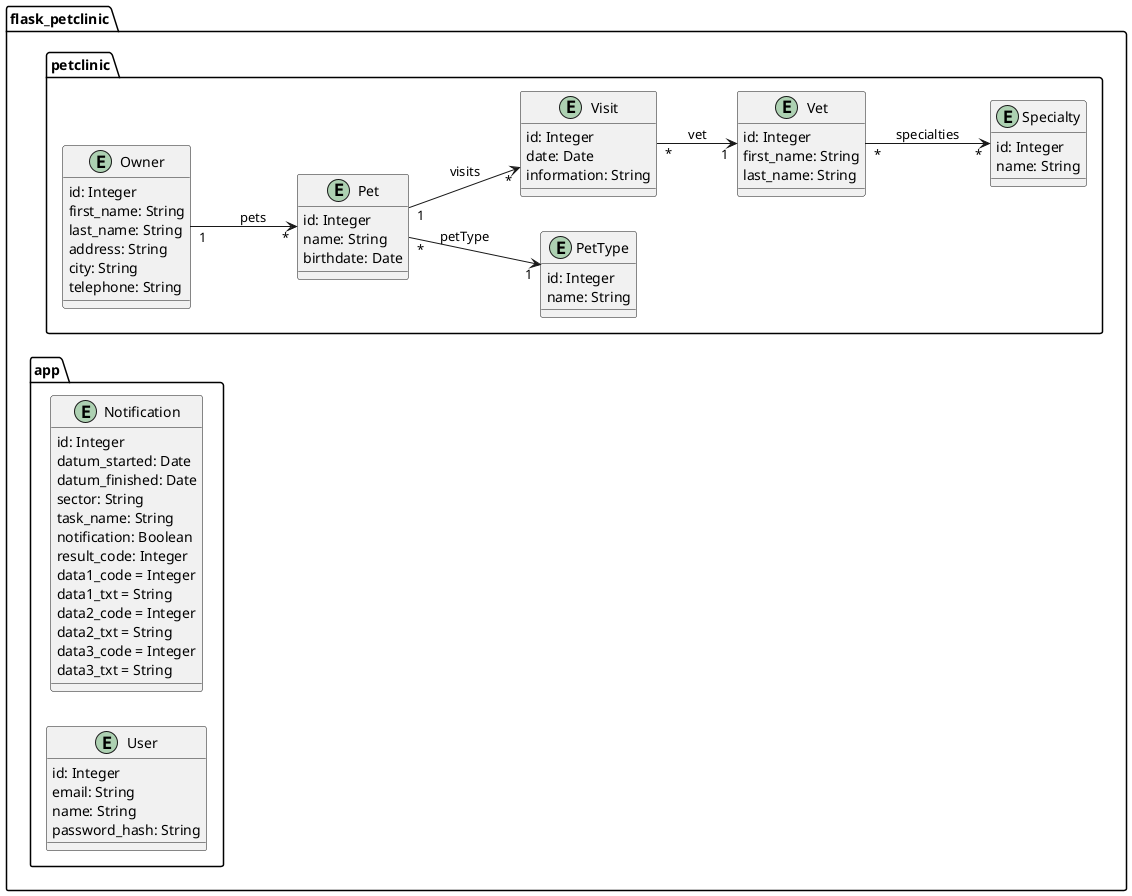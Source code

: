 @startuml
left to right direction

package flask_petclinic {

   package petclinic {

        entity Owner {
            id: Integer
            first_name: String
            last_name: String
            address: String
            city: String
            telephone: String
        }

        entity Pet {
            id: Integer
            name: String
            birthdate: Date
        }

        entity PetType {
            id: Integer
            name: String
        }

        entity Visit {
            id: Integer
            date: Date
            information: String
        }

        entity Vet {
            id: Integer
            first_name: String
            last_name: String
        }

        entity Specialty {
            id: Integer
            name: String
        }

        Owner "1" --> "*"  Pet: pets
        Pet "*" --> "1" PetType: petType
        Pet "1" --> "*" Visit: visits
        Visit "*" --> "1" Vet: vet
        Vet "*" --> "*" Specialty: specialties
    }

    package app {

        entity Notification {
            id: Integer
            datum_started: Date
            datum_finished: Date
            sector: String
            task_name: String
            notification: Boolean
            result_code: Integer
            data1_code = Integer
            data1_txt = String
            data2_code = Integer
            data2_txt = String
            data3_code = Integer
            data3_txt = String
        }

        entity User {
            id: Integer
            email: String
            name: String
            password_hash: String
        }
    }

}

@enduml
